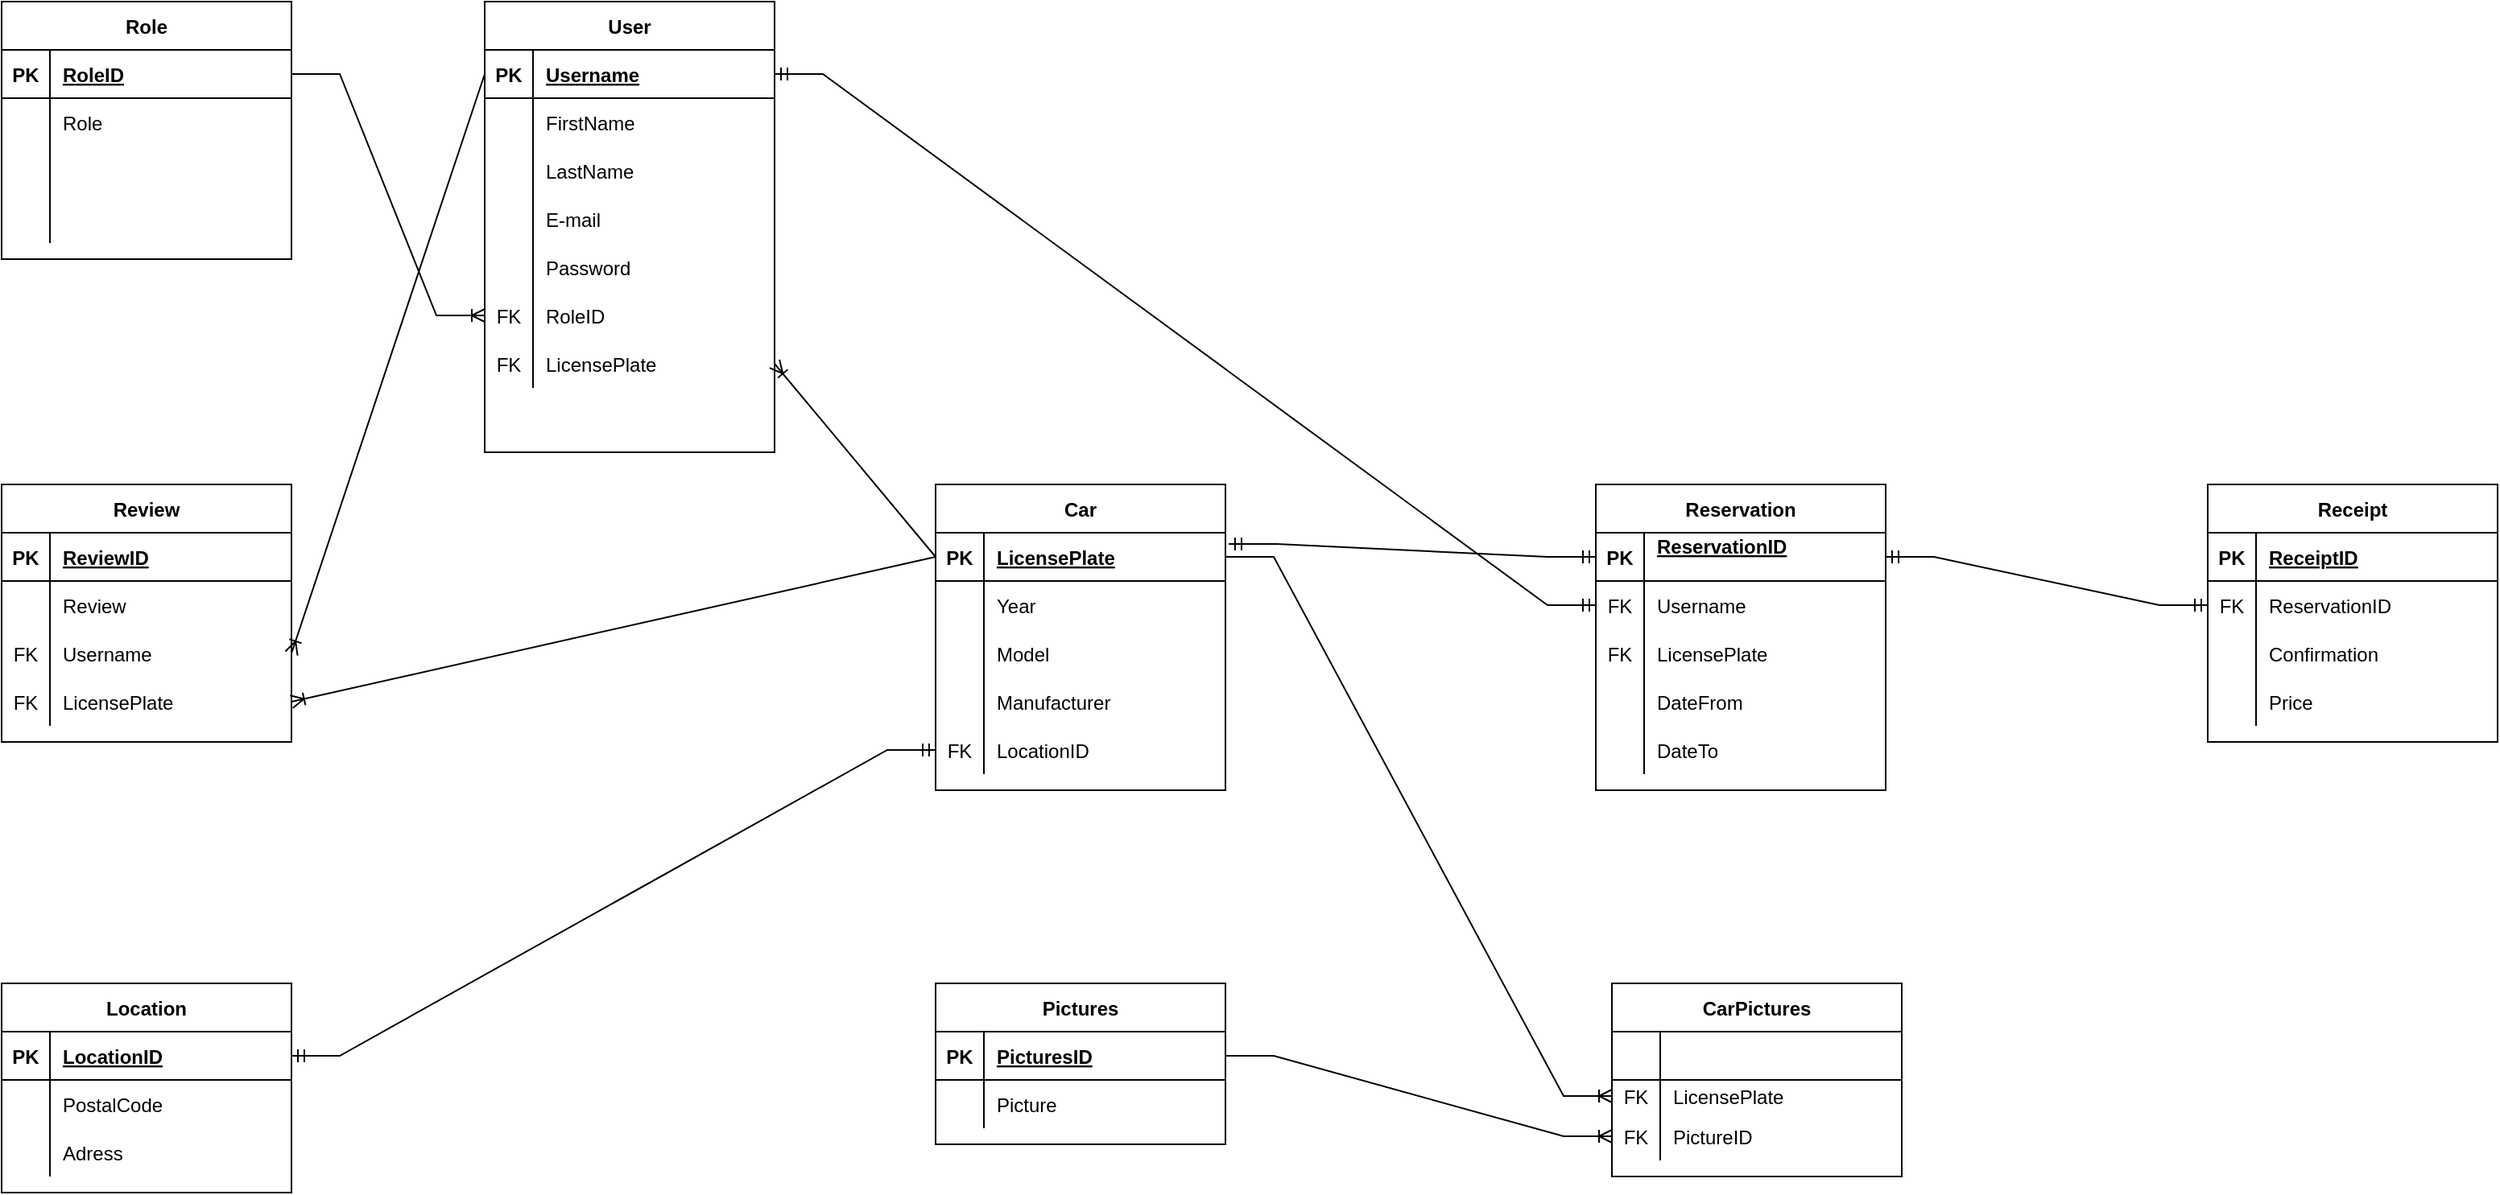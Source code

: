 <mxfile version="15.6.6" type="device"><diagram id="9cq5l_ZhkAPRO1D477NB" name="Page-1"><mxGraphModel dx="2031" dy="1103" grid="1" gridSize="10" guides="1" tooltips="1" connect="1" arrows="1" fold="1" page="1" pageScale="1" pageWidth="827" pageHeight="1169" math="0" shadow="0"><root><mxCell id="0"/><mxCell id="1" parent="0"/><mxCell id="p4bXRM5pCbCykekV3f7L-2" value="User" style="shape=table;startSize=30;container=1;collapsible=1;childLayout=tableLayout;fixedRows=1;rowLines=0;fontStyle=1;align=center;resizeLast=1;fontColor=default;strokeColor=default;fillColor=default;" vertex="1" parent="1"><mxGeometry x="340" y="30" width="180" height="280" as="geometry"><mxRectangle x="60" y="80" width="60" height="30" as="alternateBounds"/></mxGeometry></mxCell><mxCell id="p4bXRM5pCbCykekV3f7L-3" value="" style="shape=partialRectangle;collapsible=0;dropTarget=0;pointerEvents=0;fillColor=none;top=0;left=0;bottom=1;right=0;points=[[0,0.5],[1,0.5]];portConstraint=eastwest;fontColor=default;strokeColor=default;" vertex="1" parent="p4bXRM5pCbCykekV3f7L-2"><mxGeometry y="30" width="180" height="30" as="geometry"/></mxCell><mxCell id="p4bXRM5pCbCykekV3f7L-4" value="PK" style="shape=partialRectangle;connectable=0;fillColor=none;top=0;left=0;bottom=0;right=0;fontStyle=1;overflow=hidden;fontColor=default;strokeColor=default;" vertex="1" parent="p4bXRM5pCbCykekV3f7L-3"><mxGeometry width="30" height="30" as="geometry"><mxRectangle width="30" height="30" as="alternateBounds"/></mxGeometry></mxCell><mxCell id="p4bXRM5pCbCykekV3f7L-5" value="Username" style="shape=partialRectangle;connectable=0;fillColor=none;top=0;left=0;bottom=0;right=0;align=left;spacingLeft=6;fontStyle=5;overflow=hidden;fontColor=default;strokeColor=default;" vertex="1" parent="p4bXRM5pCbCykekV3f7L-3"><mxGeometry x="30" width="150" height="30" as="geometry"><mxRectangle width="150" height="30" as="alternateBounds"/></mxGeometry></mxCell><mxCell id="p4bXRM5pCbCykekV3f7L-6" value="" style="shape=partialRectangle;collapsible=0;dropTarget=0;pointerEvents=0;fillColor=none;top=0;left=0;bottom=0;right=0;points=[[0,0.5],[1,0.5]];portConstraint=eastwest;fontColor=default;strokeColor=default;" vertex="1" parent="p4bXRM5pCbCykekV3f7L-2"><mxGeometry y="60" width="180" height="30" as="geometry"/></mxCell><mxCell id="p4bXRM5pCbCykekV3f7L-7" value="" style="shape=partialRectangle;connectable=0;fillColor=none;top=0;left=0;bottom=0;right=0;editable=1;overflow=hidden;fontColor=default;strokeColor=default;" vertex="1" parent="p4bXRM5pCbCykekV3f7L-6"><mxGeometry width="30" height="30" as="geometry"><mxRectangle width="30" height="30" as="alternateBounds"/></mxGeometry></mxCell><mxCell id="p4bXRM5pCbCykekV3f7L-8" value="FirstName" style="shape=partialRectangle;connectable=0;fillColor=none;top=0;left=0;bottom=0;right=0;align=left;spacingLeft=6;overflow=hidden;fontColor=default;strokeColor=default;" vertex="1" parent="p4bXRM5pCbCykekV3f7L-6"><mxGeometry x="30" width="150" height="30" as="geometry"><mxRectangle width="150" height="30" as="alternateBounds"/></mxGeometry></mxCell><mxCell id="p4bXRM5pCbCykekV3f7L-9" value="" style="shape=partialRectangle;collapsible=0;dropTarget=0;pointerEvents=0;fillColor=none;top=0;left=0;bottom=0;right=0;points=[[0,0.5],[1,0.5]];portConstraint=eastwest;fontColor=default;strokeColor=default;" vertex="1" parent="p4bXRM5pCbCykekV3f7L-2"><mxGeometry y="90" width="180" height="30" as="geometry"/></mxCell><mxCell id="p4bXRM5pCbCykekV3f7L-10" value="" style="shape=partialRectangle;connectable=0;fillColor=none;top=0;left=0;bottom=0;right=0;editable=1;overflow=hidden;fontColor=default;strokeColor=default;" vertex="1" parent="p4bXRM5pCbCykekV3f7L-9"><mxGeometry width="30" height="30" as="geometry"><mxRectangle width="30" height="30" as="alternateBounds"/></mxGeometry></mxCell><mxCell id="p4bXRM5pCbCykekV3f7L-11" value="LastName" style="shape=partialRectangle;connectable=0;fillColor=none;top=0;left=0;bottom=0;right=0;align=left;spacingLeft=6;overflow=hidden;fontColor=default;strokeColor=default;" vertex="1" parent="p4bXRM5pCbCykekV3f7L-9"><mxGeometry x="30" width="150" height="30" as="geometry"><mxRectangle width="150" height="30" as="alternateBounds"/></mxGeometry></mxCell><mxCell id="p4bXRM5pCbCykekV3f7L-12" value="" style="shape=partialRectangle;collapsible=0;dropTarget=0;pointerEvents=0;fillColor=none;top=0;left=0;bottom=0;right=0;points=[[0,0.5],[1,0.5]];portConstraint=eastwest;fontColor=default;strokeColor=default;" vertex="1" parent="p4bXRM5pCbCykekV3f7L-2"><mxGeometry y="120" width="180" height="30" as="geometry"/></mxCell><mxCell id="p4bXRM5pCbCykekV3f7L-13" value="" style="shape=partialRectangle;connectable=0;fillColor=none;top=0;left=0;bottom=0;right=0;editable=1;overflow=hidden;fontColor=default;strokeColor=default;" vertex="1" parent="p4bXRM5pCbCykekV3f7L-12"><mxGeometry width="30" height="30" as="geometry"><mxRectangle width="30" height="30" as="alternateBounds"/></mxGeometry></mxCell><mxCell id="p4bXRM5pCbCykekV3f7L-14" value="E-mail" style="shape=partialRectangle;connectable=0;fillColor=none;top=0;left=0;bottom=0;right=0;align=left;spacingLeft=6;overflow=hidden;fontColor=default;strokeColor=default;" vertex="1" parent="p4bXRM5pCbCykekV3f7L-12"><mxGeometry x="30" width="150" height="30" as="geometry"><mxRectangle width="150" height="30" as="alternateBounds"/></mxGeometry></mxCell><mxCell id="p4bXRM5pCbCykekV3f7L-91" value="" style="shape=partialRectangle;collapsible=0;dropTarget=0;pointerEvents=0;fillColor=none;top=0;left=0;bottom=0;right=0;points=[[0,0.5],[1,0.5]];portConstraint=eastwest;fontColor=default;strokeColor=default;" vertex="1" parent="p4bXRM5pCbCykekV3f7L-2"><mxGeometry y="150" width="180" height="30" as="geometry"/></mxCell><mxCell id="p4bXRM5pCbCykekV3f7L-92" value="" style="shape=partialRectangle;connectable=0;fillColor=none;top=0;left=0;bottom=0;right=0;editable=1;overflow=hidden;fontColor=default;strokeColor=default;" vertex="1" parent="p4bXRM5pCbCykekV3f7L-91"><mxGeometry width="30" height="30" as="geometry"><mxRectangle width="30" height="30" as="alternateBounds"/></mxGeometry></mxCell><mxCell id="p4bXRM5pCbCykekV3f7L-93" value="Password" style="shape=partialRectangle;connectable=0;fillColor=none;top=0;left=0;bottom=0;right=0;align=left;spacingLeft=6;overflow=hidden;fontColor=default;strokeColor=default;" vertex="1" parent="p4bXRM5pCbCykekV3f7L-91"><mxGeometry x="30" width="150" height="30" as="geometry"><mxRectangle width="150" height="30" as="alternateBounds"/></mxGeometry></mxCell><mxCell id="p4bXRM5pCbCykekV3f7L-94" value="" style="shape=partialRectangle;collapsible=0;dropTarget=0;pointerEvents=0;fillColor=none;top=0;left=0;bottom=0;right=0;points=[[0,0.5],[1,0.5]];portConstraint=eastwest;fontColor=default;strokeColor=default;" vertex="1" parent="p4bXRM5pCbCykekV3f7L-2"><mxGeometry y="180" width="180" height="30" as="geometry"/></mxCell><mxCell id="p4bXRM5pCbCykekV3f7L-95" value="FK" style="shape=partialRectangle;connectable=0;fillColor=none;top=0;left=0;bottom=0;right=0;fontStyle=0;overflow=hidden;fontColor=default;strokeColor=default;" vertex="1" parent="p4bXRM5pCbCykekV3f7L-94"><mxGeometry width="30" height="30" as="geometry"><mxRectangle width="30" height="30" as="alternateBounds"/></mxGeometry></mxCell><mxCell id="p4bXRM5pCbCykekV3f7L-96" value="RoleID" style="shape=partialRectangle;connectable=0;fillColor=none;top=0;left=0;bottom=0;right=0;align=left;spacingLeft=6;fontStyle=0;overflow=hidden;fontColor=default;strokeColor=default;" vertex="1" parent="p4bXRM5pCbCykekV3f7L-94"><mxGeometry x="30" width="150" height="30" as="geometry"><mxRectangle width="150" height="30" as="alternateBounds"/></mxGeometry></mxCell><mxCell id="p4bXRM5pCbCykekV3f7L-222" value="" style="shape=partialRectangle;collapsible=0;dropTarget=0;pointerEvents=0;fillColor=none;top=0;left=0;bottom=0;right=0;points=[[0,0.5],[1,0.5]];portConstraint=eastwest;fontColor=default;strokeColor=default;" vertex="1" parent="p4bXRM5pCbCykekV3f7L-2"><mxGeometry y="210" width="180" height="30" as="geometry"/></mxCell><mxCell id="p4bXRM5pCbCykekV3f7L-223" value="FK" style="shape=partialRectangle;connectable=0;fillColor=none;top=0;left=0;bottom=0;right=0;fontStyle=0;overflow=hidden;fontColor=default;strokeColor=default;" vertex="1" parent="p4bXRM5pCbCykekV3f7L-222"><mxGeometry width="30" height="30" as="geometry"><mxRectangle width="30" height="30" as="alternateBounds"/></mxGeometry></mxCell><mxCell id="p4bXRM5pCbCykekV3f7L-224" value="LicensePlate" style="shape=partialRectangle;connectable=0;fillColor=none;top=0;left=0;bottom=0;right=0;align=left;spacingLeft=6;fontStyle=0;overflow=hidden;fontColor=default;strokeColor=default;" vertex="1" parent="p4bXRM5pCbCykekV3f7L-222"><mxGeometry x="30" width="150" height="30" as="geometry"><mxRectangle width="150" height="30" as="alternateBounds"/></mxGeometry></mxCell><mxCell id="p4bXRM5pCbCykekV3f7L-15" value="Role" style="shape=table;startSize=30;container=1;collapsible=1;childLayout=tableLayout;fixedRows=1;rowLines=0;fontStyle=1;align=center;resizeLast=1;fontColor=default;strokeColor=default;fillColor=default;" vertex="1" parent="1"><mxGeometry x="40" y="30" width="180" height="160" as="geometry"/></mxCell><mxCell id="p4bXRM5pCbCykekV3f7L-16" value="" style="shape=partialRectangle;collapsible=0;dropTarget=0;pointerEvents=0;fillColor=none;top=0;left=0;bottom=1;right=0;points=[[0,0.5],[1,0.5]];portConstraint=eastwest;fontColor=default;strokeColor=default;" vertex="1" parent="p4bXRM5pCbCykekV3f7L-15"><mxGeometry y="30" width="180" height="30" as="geometry"/></mxCell><mxCell id="p4bXRM5pCbCykekV3f7L-17" value="PK" style="shape=partialRectangle;connectable=0;fillColor=none;top=0;left=0;bottom=0;right=0;fontStyle=1;overflow=hidden;fontColor=default;strokeColor=default;" vertex="1" parent="p4bXRM5pCbCykekV3f7L-16"><mxGeometry width="30" height="30" as="geometry"><mxRectangle width="30" height="30" as="alternateBounds"/></mxGeometry></mxCell><mxCell id="p4bXRM5pCbCykekV3f7L-18" value="RoleID" style="shape=partialRectangle;connectable=0;fillColor=none;top=0;left=0;bottom=0;right=0;align=left;spacingLeft=6;fontStyle=5;overflow=hidden;fontColor=default;strokeColor=default;" vertex="1" parent="p4bXRM5pCbCykekV3f7L-16"><mxGeometry x="30" width="150" height="30" as="geometry"><mxRectangle width="150" height="30" as="alternateBounds"/></mxGeometry></mxCell><mxCell id="p4bXRM5pCbCykekV3f7L-19" value="" style="shape=partialRectangle;collapsible=0;dropTarget=0;pointerEvents=0;fillColor=none;top=0;left=0;bottom=0;right=0;points=[[0,0.5],[1,0.5]];portConstraint=eastwest;fontColor=default;strokeColor=default;" vertex="1" parent="p4bXRM5pCbCykekV3f7L-15"><mxGeometry y="60" width="180" height="30" as="geometry"/></mxCell><mxCell id="p4bXRM5pCbCykekV3f7L-20" value="" style="shape=partialRectangle;connectable=0;fillColor=none;top=0;left=0;bottom=0;right=0;editable=1;overflow=hidden;fontColor=default;strokeColor=default;" vertex="1" parent="p4bXRM5pCbCykekV3f7L-19"><mxGeometry width="30" height="30" as="geometry"><mxRectangle width="30" height="30" as="alternateBounds"/></mxGeometry></mxCell><mxCell id="p4bXRM5pCbCykekV3f7L-21" value="Role" style="shape=partialRectangle;connectable=0;fillColor=none;top=0;left=0;bottom=0;right=0;align=left;spacingLeft=6;overflow=hidden;fontColor=default;strokeColor=default;" vertex="1" parent="p4bXRM5pCbCykekV3f7L-19"><mxGeometry x="30" width="150" height="30" as="geometry"><mxRectangle width="150" height="30" as="alternateBounds"/></mxGeometry></mxCell><mxCell id="p4bXRM5pCbCykekV3f7L-22" value="" style="shape=partialRectangle;collapsible=0;dropTarget=0;pointerEvents=0;fillColor=none;top=0;left=0;bottom=0;right=0;points=[[0,0.5],[1,0.5]];portConstraint=eastwest;fontColor=default;strokeColor=default;" vertex="1" parent="p4bXRM5pCbCykekV3f7L-15"><mxGeometry y="90" width="180" height="30" as="geometry"/></mxCell><mxCell id="p4bXRM5pCbCykekV3f7L-23" value="" style="shape=partialRectangle;connectable=0;fillColor=none;top=0;left=0;bottom=0;right=0;editable=1;overflow=hidden;fontColor=default;strokeColor=default;" vertex="1" parent="p4bXRM5pCbCykekV3f7L-22"><mxGeometry width="30" height="30" as="geometry"><mxRectangle width="30" height="30" as="alternateBounds"/></mxGeometry></mxCell><mxCell id="p4bXRM5pCbCykekV3f7L-24" value="" style="shape=partialRectangle;connectable=0;fillColor=none;top=0;left=0;bottom=0;right=0;align=left;spacingLeft=6;overflow=hidden;fontColor=default;strokeColor=default;" vertex="1" parent="p4bXRM5pCbCykekV3f7L-22"><mxGeometry x="30" width="150" height="30" as="geometry"><mxRectangle width="150" height="30" as="alternateBounds"/></mxGeometry></mxCell><mxCell id="p4bXRM5pCbCykekV3f7L-25" value="" style="shape=partialRectangle;collapsible=0;dropTarget=0;pointerEvents=0;fillColor=none;top=0;left=0;bottom=0;right=0;points=[[0,0.5],[1,0.5]];portConstraint=eastwest;fontColor=default;strokeColor=default;" vertex="1" parent="p4bXRM5pCbCykekV3f7L-15"><mxGeometry y="120" width="180" height="30" as="geometry"/></mxCell><mxCell id="p4bXRM5pCbCykekV3f7L-26" value="" style="shape=partialRectangle;connectable=0;fillColor=none;top=0;left=0;bottom=0;right=0;editable=1;overflow=hidden;fontColor=default;strokeColor=default;" vertex="1" parent="p4bXRM5pCbCykekV3f7L-25"><mxGeometry width="30" height="30" as="geometry"><mxRectangle width="30" height="30" as="alternateBounds"/></mxGeometry></mxCell><mxCell id="p4bXRM5pCbCykekV3f7L-27" value="" style="shape=partialRectangle;connectable=0;fillColor=none;top=0;left=0;bottom=0;right=0;align=left;spacingLeft=6;overflow=hidden;fontColor=default;strokeColor=default;" vertex="1" parent="p4bXRM5pCbCykekV3f7L-25"><mxGeometry x="30" width="150" height="30" as="geometry"><mxRectangle width="150" height="30" as="alternateBounds"/></mxGeometry></mxCell><mxCell id="p4bXRM5pCbCykekV3f7L-28" value="Car" style="shape=table;startSize=30;container=1;collapsible=1;childLayout=tableLayout;fixedRows=1;rowLines=0;fontStyle=1;align=center;resizeLast=1;fontColor=default;strokeColor=default;fillColor=default;" vertex="1" parent="1"><mxGeometry x="620" y="330" width="180" height="190" as="geometry"/></mxCell><mxCell id="p4bXRM5pCbCykekV3f7L-29" value="" style="shape=partialRectangle;collapsible=0;dropTarget=0;pointerEvents=0;fillColor=none;top=0;left=0;bottom=1;right=0;points=[[0,0.5],[1,0.5]];portConstraint=eastwest;fontColor=default;strokeColor=default;" vertex="1" parent="p4bXRM5pCbCykekV3f7L-28"><mxGeometry y="30" width="180" height="30" as="geometry"/></mxCell><mxCell id="p4bXRM5pCbCykekV3f7L-30" value="PK" style="shape=partialRectangle;connectable=0;fillColor=none;top=0;left=0;bottom=0;right=0;fontStyle=1;overflow=hidden;fontColor=default;strokeColor=default;" vertex="1" parent="p4bXRM5pCbCykekV3f7L-29"><mxGeometry width="30" height="30" as="geometry"><mxRectangle width="30" height="30" as="alternateBounds"/></mxGeometry></mxCell><mxCell id="p4bXRM5pCbCykekV3f7L-31" value="LicensePlate" style="shape=partialRectangle;connectable=0;fillColor=none;top=0;left=0;bottom=0;right=0;align=left;spacingLeft=6;fontStyle=5;overflow=hidden;fontColor=default;strokeColor=default;" vertex="1" parent="p4bXRM5pCbCykekV3f7L-29"><mxGeometry x="30" width="150" height="30" as="geometry"><mxRectangle width="150" height="30" as="alternateBounds"/></mxGeometry></mxCell><mxCell id="p4bXRM5pCbCykekV3f7L-110" value="" style="shape=partialRectangle;collapsible=0;dropTarget=0;pointerEvents=0;fillColor=none;top=0;left=0;bottom=0;right=0;points=[[0,0.5],[1,0.5]];portConstraint=eastwest;fontColor=default;strokeColor=default;" vertex="1" parent="p4bXRM5pCbCykekV3f7L-28"><mxGeometry y="60" width="180" height="30" as="geometry"/></mxCell><mxCell id="p4bXRM5pCbCykekV3f7L-111" value="" style="shape=partialRectangle;connectable=0;fillColor=none;top=0;left=0;bottom=0;right=0;editable=1;overflow=hidden;fontColor=default;strokeColor=default;" vertex="1" parent="p4bXRM5pCbCykekV3f7L-110"><mxGeometry width="30" height="30" as="geometry"><mxRectangle width="30" height="30" as="alternateBounds"/></mxGeometry></mxCell><mxCell id="p4bXRM5pCbCykekV3f7L-112" value="Year" style="shape=partialRectangle;connectable=0;fillColor=none;top=0;left=0;bottom=0;right=0;align=left;spacingLeft=6;overflow=hidden;fontColor=default;strokeColor=default;" vertex="1" parent="p4bXRM5pCbCykekV3f7L-110"><mxGeometry x="30" width="150" height="30" as="geometry"><mxRectangle width="150" height="30" as="alternateBounds"/></mxGeometry></mxCell><mxCell id="p4bXRM5pCbCykekV3f7L-107" value="" style="shape=partialRectangle;collapsible=0;dropTarget=0;pointerEvents=0;fillColor=none;top=0;left=0;bottom=0;right=0;points=[[0,0.5],[1,0.5]];portConstraint=eastwest;fontColor=default;strokeColor=default;" vertex="1" parent="p4bXRM5pCbCykekV3f7L-28"><mxGeometry y="90" width="180" height="30" as="geometry"/></mxCell><mxCell id="p4bXRM5pCbCykekV3f7L-108" value="" style="shape=partialRectangle;connectable=0;fillColor=none;top=0;left=0;bottom=0;right=0;editable=1;overflow=hidden;fontColor=default;strokeColor=default;" vertex="1" parent="p4bXRM5pCbCykekV3f7L-107"><mxGeometry width="30" height="30" as="geometry"><mxRectangle width="30" height="30" as="alternateBounds"/></mxGeometry></mxCell><mxCell id="p4bXRM5pCbCykekV3f7L-109" value="Model" style="shape=partialRectangle;connectable=0;fillColor=none;top=0;left=0;bottom=0;right=0;align=left;spacingLeft=6;overflow=hidden;fontColor=default;strokeColor=default;" vertex="1" parent="p4bXRM5pCbCykekV3f7L-107"><mxGeometry x="30" width="150" height="30" as="geometry"><mxRectangle width="150" height="30" as="alternateBounds"/></mxGeometry></mxCell><mxCell id="p4bXRM5pCbCykekV3f7L-104" value="" style="shape=partialRectangle;collapsible=0;dropTarget=0;pointerEvents=0;fillColor=none;top=0;left=0;bottom=0;right=0;points=[[0,0.5],[1,0.5]];portConstraint=eastwest;fontColor=default;strokeColor=default;" vertex="1" parent="p4bXRM5pCbCykekV3f7L-28"><mxGeometry y="120" width="180" height="30" as="geometry"/></mxCell><mxCell id="p4bXRM5pCbCykekV3f7L-105" value="" style="shape=partialRectangle;connectable=0;fillColor=none;top=0;left=0;bottom=0;right=0;editable=1;overflow=hidden;fontColor=default;strokeColor=default;" vertex="1" parent="p4bXRM5pCbCykekV3f7L-104"><mxGeometry width="30" height="30" as="geometry"><mxRectangle width="30" height="30" as="alternateBounds"/></mxGeometry></mxCell><mxCell id="p4bXRM5pCbCykekV3f7L-106" value="Manufacturer" style="shape=partialRectangle;connectable=0;fillColor=none;top=0;left=0;bottom=0;right=0;align=left;spacingLeft=6;overflow=hidden;fontColor=default;strokeColor=default;" vertex="1" parent="p4bXRM5pCbCykekV3f7L-104"><mxGeometry x="30" width="150" height="30" as="geometry"><mxRectangle width="150" height="30" as="alternateBounds"/></mxGeometry></mxCell><mxCell id="p4bXRM5pCbCykekV3f7L-116" value="" style="shape=partialRectangle;collapsible=0;dropTarget=0;pointerEvents=0;fillColor=none;top=0;left=0;bottom=0;right=0;points=[[0,0.5],[1,0.5]];portConstraint=eastwest;fontColor=default;strokeColor=default;" vertex="1" parent="p4bXRM5pCbCykekV3f7L-28"><mxGeometry y="150" width="180" height="30" as="geometry"/></mxCell><mxCell id="p4bXRM5pCbCykekV3f7L-117" value="FK" style="shape=partialRectangle;connectable=0;fillColor=none;top=0;left=0;bottom=0;right=0;fontStyle=0;overflow=hidden;fontColor=default;strokeColor=default;" vertex="1" parent="p4bXRM5pCbCykekV3f7L-116"><mxGeometry width="30" height="30" as="geometry"><mxRectangle width="30" height="30" as="alternateBounds"/></mxGeometry></mxCell><mxCell id="p4bXRM5pCbCykekV3f7L-118" value="LocationID" style="shape=partialRectangle;connectable=0;fillColor=none;top=0;left=0;bottom=0;right=0;align=left;spacingLeft=6;fontStyle=0;overflow=hidden;fontColor=default;strokeColor=default;" vertex="1" parent="p4bXRM5pCbCykekV3f7L-116"><mxGeometry x="30" width="150" height="30" as="geometry"><mxRectangle width="150" height="30" as="alternateBounds"/></mxGeometry></mxCell><mxCell id="p4bXRM5pCbCykekV3f7L-41" value="Reservation" style="shape=table;startSize=30;container=1;collapsible=1;childLayout=tableLayout;fixedRows=1;rowLines=0;fontStyle=1;align=center;resizeLast=1;fontColor=default;strokeColor=default;fillColor=default;" vertex="1" parent="1"><mxGeometry x="1030" y="330" width="180" height="190" as="geometry"/></mxCell><mxCell id="p4bXRM5pCbCykekV3f7L-42" value="" style="shape=partialRectangle;collapsible=0;dropTarget=0;pointerEvents=0;fillColor=none;top=0;left=0;bottom=1;right=0;points=[[0,0.5],[1,0.5]];portConstraint=eastwest;fontColor=default;strokeColor=default;" vertex="1" parent="p4bXRM5pCbCykekV3f7L-41"><mxGeometry y="30" width="180" height="30" as="geometry"/></mxCell><mxCell id="p4bXRM5pCbCykekV3f7L-43" value="PK" style="shape=partialRectangle;connectable=0;fillColor=none;top=0;left=0;bottom=0;right=0;fontStyle=1;overflow=hidden;fontColor=default;strokeColor=default;" vertex="1" parent="p4bXRM5pCbCykekV3f7L-42"><mxGeometry width="30" height="30" as="geometry"><mxRectangle width="30" height="30" as="alternateBounds"/></mxGeometry></mxCell><mxCell id="p4bXRM5pCbCykekV3f7L-44" value="ReservationID&#xA;" style="shape=partialRectangle;connectable=0;fillColor=none;top=0;left=0;bottom=0;right=0;align=left;spacingLeft=6;fontStyle=5;overflow=hidden;fontColor=default;strokeColor=default;" vertex="1" parent="p4bXRM5pCbCykekV3f7L-42"><mxGeometry x="30" width="150" height="30" as="geometry"><mxRectangle width="150" height="30" as="alternateBounds"/></mxGeometry></mxCell><mxCell id="p4bXRM5pCbCykekV3f7L-145" value="" style="shape=partialRectangle;collapsible=0;dropTarget=0;pointerEvents=0;fillColor=none;top=0;left=0;bottom=0;right=0;points=[[0,0.5],[1,0.5]];portConstraint=eastwest;fontColor=default;strokeColor=default;" vertex="1" parent="p4bXRM5pCbCykekV3f7L-41"><mxGeometry y="60" width="180" height="30" as="geometry"/></mxCell><mxCell id="p4bXRM5pCbCykekV3f7L-146" value="FK" style="shape=partialRectangle;connectable=0;fillColor=none;top=0;left=0;bottom=0;right=0;fontStyle=0;overflow=hidden;fontColor=default;strokeColor=default;" vertex="1" parent="p4bXRM5pCbCykekV3f7L-145"><mxGeometry width="30" height="30" as="geometry"><mxRectangle width="30" height="30" as="alternateBounds"/></mxGeometry></mxCell><mxCell id="p4bXRM5pCbCykekV3f7L-147" value="Username" style="shape=partialRectangle;connectable=0;fillColor=none;top=0;left=0;bottom=0;right=0;align=left;spacingLeft=6;fontStyle=0;overflow=hidden;fontColor=default;strokeColor=default;" vertex="1" parent="p4bXRM5pCbCykekV3f7L-145"><mxGeometry x="30" width="150" height="30" as="geometry"><mxRectangle width="150" height="30" as="alternateBounds"/></mxGeometry></mxCell><mxCell id="p4bXRM5pCbCykekV3f7L-148" value="" style="shape=partialRectangle;collapsible=0;dropTarget=0;pointerEvents=0;fillColor=none;top=0;left=0;bottom=0;right=0;points=[[0,0.5],[1,0.5]];portConstraint=eastwest;fontColor=default;strokeColor=default;" vertex="1" parent="p4bXRM5pCbCykekV3f7L-41"><mxGeometry y="90" width="180" height="30" as="geometry"/></mxCell><mxCell id="p4bXRM5pCbCykekV3f7L-149" value="FK" style="shape=partialRectangle;connectable=0;fillColor=none;top=0;left=0;bottom=0;right=0;fontStyle=0;overflow=hidden;fontColor=default;strokeColor=default;" vertex="1" parent="p4bXRM5pCbCykekV3f7L-148"><mxGeometry width="30" height="30" as="geometry"><mxRectangle width="30" height="30" as="alternateBounds"/></mxGeometry></mxCell><mxCell id="p4bXRM5pCbCykekV3f7L-150" value="LicensePlate" style="shape=partialRectangle;connectable=0;fillColor=none;top=0;left=0;bottom=0;right=0;align=left;spacingLeft=6;fontStyle=0;overflow=hidden;fontColor=default;strokeColor=default;" vertex="1" parent="p4bXRM5pCbCykekV3f7L-148"><mxGeometry x="30" width="150" height="30" as="geometry"><mxRectangle width="150" height="30" as="alternateBounds"/></mxGeometry></mxCell><mxCell id="p4bXRM5pCbCykekV3f7L-151" value="" style="shape=partialRectangle;collapsible=0;dropTarget=0;pointerEvents=0;fillColor=none;top=0;left=0;bottom=0;right=0;points=[[0,0.5],[1,0.5]];portConstraint=eastwest;fontColor=default;strokeColor=default;" vertex="1" parent="p4bXRM5pCbCykekV3f7L-41"><mxGeometry y="120" width="180" height="30" as="geometry"/></mxCell><mxCell id="p4bXRM5pCbCykekV3f7L-152" value="" style="shape=partialRectangle;connectable=0;fillColor=none;top=0;left=0;bottom=0;right=0;editable=1;overflow=hidden;fontColor=default;strokeColor=default;" vertex="1" parent="p4bXRM5pCbCykekV3f7L-151"><mxGeometry width="30" height="30" as="geometry"><mxRectangle width="30" height="30" as="alternateBounds"/></mxGeometry></mxCell><mxCell id="p4bXRM5pCbCykekV3f7L-153" value="DateFrom" style="shape=partialRectangle;connectable=0;fillColor=none;top=0;left=0;bottom=0;right=0;align=left;spacingLeft=6;overflow=hidden;fontColor=default;strokeColor=default;" vertex="1" parent="p4bXRM5pCbCykekV3f7L-151"><mxGeometry x="30" width="150" height="30" as="geometry"><mxRectangle width="150" height="30" as="alternateBounds"/></mxGeometry></mxCell><mxCell id="p4bXRM5pCbCykekV3f7L-154" value="" style="shape=partialRectangle;collapsible=0;dropTarget=0;pointerEvents=0;fillColor=none;top=0;left=0;bottom=0;right=0;points=[[0,0.5],[1,0.5]];portConstraint=eastwest;fontColor=default;strokeColor=default;" vertex="1" parent="p4bXRM5pCbCykekV3f7L-41"><mxGeometry y="150" width="180" height="30" as="geometry"/></mxCell><mxCell id="p4bXRM5pCbCykekV3f7L-155" value="" style="shape=partialRectangle;connectable=0;fillColor=none;top=0;left=0;bottom=0;right=0;editable=1;overflow=hidden;fontColor=default;strokeColor=default;" vertex="1" parent="p4bXRM5pCbCykekV3f7L-154"><mxGeometry width="30" height="30" as="geometry"><mxRectangle width="30" height="30" as="alternateBounds"/></mxGeometry></mxCell><mxCell id="p4bXRM5pCbCykekV3f7L-156" value="DateTo" style="shape=partialRectangle;connectable=0;fillColor=none;top=0;left=0;bottom=0;right=0;align=left;spacingLeft=6;overflow=hidden;fontColor=default;strokeColor=default;" vertex="1" parent="p4bXRM5pCbCykekV3f7L-154"><mxGeometry x="30" width="150" height="30" as="geometry"><mxRectangle width="150" height="30" as="alternateBounds"/></mxGeometry></mxCell><mxCell id="p4bXRM5pCbCykekV3f7L-54" value="Receipt" style="shape=table;startSize=30;container=1;collapsible=1;childLayout=tableLayout;fixedRows=1;rowLines=0;fontStyle=1;align=center;resizeLast=1;fontColor=default;strokeColor=default;fillColor=default;" vertex="1" parent="1"><mxGeometry x="1410" y="330" width="180" height="160" as="geometry"/></mxCell><mxCell id="p4bXRM5pCbCykekV3f7L-55" value="" style="shape=partialRectangle;collapsible=0;dropTarget=0;pointerEvents=0;fillColor=none;top=0;left=0;bottom=1;right=0;points=[[0,0.5],[1,0.5]];portConstraint=eastwest;fontColor=default;strokeColor=default;" vertex="1" parent="p4bXRM5pCbCykekV3f7L-54"><mxGeometry y="30" width="180" height="30" as="geometry"/></mxCell><mxCell id="p4bXRM5pCbCykekV3f7L-56" value="PK" style="shape=partialRectangle;connectable=0;fillColor=none;top=0;left=0;bottom=0;right=0;fontStyle=1;overflow=hidden;fontColor=default;strokeColor=default;" vertex="1" parent="p4bXRM5pCbCykekV3f7L-55"><mxGeometry width="30" height="30" as="geometry"><mxRectangle width="30" height="30" as="alternateBounds"/></mxGeometry></mxCell><mxCell id="p4bXRM5pCbCykekV3f7L-57" value="ReceiptID" style="shape=partialRectangle;connectable=0;fillColor=none;top=0;left=0;bottom=0;right=0;align=left;spacingLeft=6;fontStyle=5;overflow=hidden;fontColor=default;strokeColor=default;" vertex="1" parent="p4bXRM5pCbCykekV3f7L-55"><mxGeometry x="30" width="150" height="30" as="geometry"><mxRectangle width="150" height="30" as="alternateBounds"/></mxGeometry></mxCell><mxCell id="p4bXRM5pCbCykekV3f7L-157" value="" style="shape=partialRectangle;collapsible=0;dropTarget=0;pointerEvents=0;fillColor=none;top=0;left=0;bottom=0;right=0;points=[[0,0.5],[1,0.5]];portConstraint=eastwest;fontColor=default;strokeColor=default;" vertex="1" parent="p4bXRM5pCbCykekV3f7L-54"><mxGeometry y="60" width="180" height="30" as="geometry"/></mxCell><mxCell id="p4bXRM5pCbCykekV3f7L-158" value="FK" style="shape=partialRectangle;connectable=0;fillColor=none;top=0;left=0;bottom=0;right=0;fontStyle=0;overflow=hidden;fontColor=default;strokeColor=default;" vertex="1" parent="p4bXRM5pCbCykekV3f7L-157"><mxGeometry width="30" height="30" as="geometry"><mxRectangle width="30" height="30" as="alternateBounds"/></mxGeometry></mxCell><mxCell id="p4bXRM5pCbCykekV3f7L-159" value="ReservationID" style="shape=partialRectangle;connectable=0;fillColor=none;top=0;left=0;bottom=0;right=0;align=left;spacingLeft=6;fontStyle=0;overflow=hidden;fontColor=default;strokeColor=default;" vertex="1" parent="p4bXRM5pCbCykekV3f7L-157"><mxGeometry x="30" width="150" height="30" as="geometry"><mxRectangle width="150" height="30" as="alternateBounds"/></mxGeometry></mxCell><mxCell id="p4bXRM5pCbCykekV3f7L-160" value="" style="shape=partialRectangle;collapsible=0;dropTarget=0;pointerEvents=0;fillColor=none;top=0;left=0;bottom=0;right=0;points=[[0,0.5],[1,0.5]];portConstraint=eastwest;fontColor=default;strokeColor=default;" vertex="1" parent="p4bXRM5pCbCykekV3f7L-54"><mxGeometry y="90" width="180" height="30" as="geometry"/></mxCell><mxCell id="p4bXRM5pCbCykekV3f7L-161" value="" style="shape=partialRectangle;connectable=0;fillColor=none;top=0;left=0;bottom=0;right=0;editable=1;overflow=hidden;fontColor=default;strokeColor=default;" vertex="1" parent="p4bXRM5pCbCykekV3f7L-160"><mxGeometry width="30" height="30" as="geometry"><mxRectangle width="30" height="30" as="alternateBounds"/></mxGeometry></mxCell><mxCell id="p4bXRM5pCbCykekV3f7L-162" value="Confirmation" style="shape=partialRectangle;connectable=0;fillColor=none;top=0;left=0;bottom=0;right=0;align=left;spacingLeft=6;overflow=hidden;fontColor=default;strokeColor=default;" vertex="1" parent="p4bXRM5pCbCykekV3f7L-160"><mxGeometry x="30" width="150" height="30" as="geometry"><mxRectangle width="150" height="30" as="alternateBounds"/></mxGeometry></mxCell><mxCell id="p4bXRM5pCbCykekV3f7L-163" value="" style="shape=partialRectangle;collapsible=0;dropTarget=0;pointerEvents=0;fillColor=none;top=0;left=0;bottom=0;right=0;points=[[0,0.5],[1,0.5]];portConstraint=eastwest;fontColor=default;strokeColor=default;" vertex="1" parent="p4bXRM5pCbCykekV3f7L-54"><mxGeometry y="120" width="180" height="30" as="geometry"/></mxCell><mxCell id="p4bXRM5pCbCykekV3f7L-164" value="" style="shape=partialRectangle;connectable=0;fillColor=none;top=0;left=0;bottom=0;right=0;editable=1;overflow=hidden;fontColor=default;strokeColor=default;" vertex="1" parent="p4bXRM5pCbCykekV3f7L-163"><mxGeometry width="30" height="30" as="geometry"><mxRectangle width="30" height="30" as="alternateBounds"/></mxGeometry></mxCell><mxCell id="p4bXRM5pCbCykekV3f7L-165" value="Price" style="shape=partialRectangle;connectable=0;fillColor=none;top=0;left=0;bottom=0;right=0;align=left;spacingLeft=6;overflow=hidden;fontColor=default;strokeColor=default;" vertex="1" parent="p4bXRM5pCbCykekV3f7L-163"><mxGeometry x="30" width="150" height="30" as="geometry"><mxRectangle width="150" height="30" as="alternateBounds"/></mxGeometry></mxCell><mxCell id="p4bXRM5pCbCykekV3f7L-67" value="Review" style="shape=table;startSize=30;container=1;collapsible=1;childLayout=tableLayout;fixedRows=1;rowLines=0;fontStyle=1;align=center;resizeLast=1;fontColor=default;strokeColor=default;fillColor=default;" vertex="1" parent="1"><mxGeometry x="40" y="330" width="180" height="160" as="geometry"/></mxCell><mxCell id="p4bXRM5pCbCykekV3f7L-68" value="" style="shape=partialRectangle;collapsible=0;dropTarget=0;pointerEvents=0;fillColor=none;top=0;left=0;bottom=1;right=0;points=[[0,0.5],[1,0.5]];portConstraint=eastwest;fontColor=default;strokeColor=default;" vertex="1" parent="p4bXRM5pCbCykekV3f7L-67"><mxGeometry y="30" width="180" height="30" as="geometry"/></mxCell><mxCell id="p4bXRM5pCbCykekV3f7L-69" value="PK" style="shape=partialRectangle;connectable=0;fillColor=none;top=0;left=0;bottom=0;right=0;fontStyle=1;overflow=hidden;fontColor=default;strokeColor=default;" vertex="1" parent="p4bXRM5pCbCykekV3f7L-68"><mxGeometry width="30" height="30" as="geometry"><mxRectangle width="30" height="30" as="alternateBounds"/></mxGeometry></mxCell><mxCell id="p4bXRM5pCbCykekV3f7L-70" value="ReviewID" style="shape=partialRectangle;connectable=0;fillColor=none;top=0;left=0;bottom=0;right=0;align=left;spacingLeft=6;fontStyle=5;overflow=hidden;fontColor=default;strokeColor=default;" vertex="1" parent="p4bXRM5pCbCykekV3f7L-68"><mxGeometry x="30" width="150" height="30" as="geometry"><mxRectangle width="150" height="30" as="alternateBounds"/></mxGeometry></mxCell><mxCell id="p4bXRM5pCbCykekV3f7L-175" value="" style="shape=partialRectangle;collapsible=0;dropTarget=0;pointerEvents=0;fillColor=none;top=0;left=0;bottom=0;right=0;points=[[0,0.5],[1,0.5]];portConstraint=eastwest;fontColor=default;strokeColor=default;" vertex="1" parent="p4bXRM5pCbCykekV3f7L-67"><mxGeometry y="60" width="180" height="30" as="geometry"/></mxCell><mxCell id="p4bXRM5pCbCykekV3f7L-176" value="" style="shape=partialRectangle;connectable=0;fillColor=none;top=0;left=0;bottom=0;right=0;editable=1;overflow=hidden;fontColor=default;strokeColor=default;" vertex="1" parent="p4bXRM5pCbCykekV3f7L-175"><mxGeometry width="30" height="30" as="geometry"><mxRectangle width="30" height="30" as="alternateBounds"/></mxGeometry></mxCell><mxCell id="p4bXRM5pCbCykekV3f7L-177" value="Review" style="shape=partialRectangle;connectable=0;fillColor=none;top=0;left=0;bottom=0;right=0;align=left;spacingLeft=6;overflow=hidden;fontColor=default;strokeColor=default;" vertex="1" parent="p4bXRM5pCbCykekV3f7L-175"><mxGeometry x="30" width="150" height="30" as="geometry"><mxRectangle width="150" height="30" as="alternateBounds"/></mxGeometry></mxCell><mxCell id="p4bXRM5pCbCykekV3f7L-169" value="" style="shape=partialRectangle;collapsible=0;dropTarget=0;pointerEvents=0;fillColor=none;top=0;left=0;bottom=0;right=0;points=[[0,0.5],[1,0.5]];portConstraint=eastwest;fontColor=default;strokeColor=default;" vertex="1" parent="p4bXRM5pCbCykekV3f7L-67"><mxGeometry y="90" width="180" height="30" as="geometry"/></mxCell><mxCell id="p4bXRM5pCbCykekV3f7L-170" value="FK" style="shape=partialRectangle;connectable=0;fillColor=none;top=0;left=0;bottom=0;right=0;fontStyle=0;overflow=hidden;fontColor=default;strokeColor=default;" vertex="1" parent="p4bXRM5pCbCykekV3f7L-169"><mxGeometry width="30" height="30" as="geometry"><mxRectangle width="30" height="30" as="alternateBounds"/></mxGeometry></mxCell><mxCell id="p4bXRM5pCbCykekV3f7L-171" value="Username" style="shape=partialRectangle;connectable=0;fillColor=none;top=0;left=0;bottom=0;right=0;align=left;spacingLeft=6;fontStyle=0;overflow=hidden;fontColor=default;strokeColor=default;" vertex="1" parent="p4bXRM5pCbCykekV3f7L-169"><mxGeometry x="30" width="150" height="30" as="geometry"><mxRectangle width="150" height="30" as="alternateBounds"/></mxGeometry></mxCell><mxCell id="p4bXRM5pCbCykekV3f7L-218" value="" style="shape=partialRectangle;collapsible=0;dropTarget=0;pointerEvents=0;fillColor=none;top=0;left=0;bottom=0;right=0;points=[[0,0.5],[1,0.5]];portConstraint=eastwest;fontColor=default;strokeColor=default;" vertex="1" parent="p4bXRM5pCbCykekV3f7L-67"><mxGeometry y="120" width="180" height="30" as="geometry"/></mxCell><mxCell id="p4bXRM5pCbCykekV3f7L-219" value="FK" style="shape=partialRectangle;connectable=0;fillColor=none;top=0;left=0;bottom=0;right=0;fontStyle=0;overflow=hidden;fontColor=default;strokeColor=default;" vertex="1" parent="p4bXRM5pCbCykekV3f7L-218"><mxGeometry width="30" height="30" as="geometry"><mxRectangle width="30" height="30" as="alternateBounds"/></mxGeometry></mxCell><mxCell id="p4bXRM5pCbCykekV3f7L-220" value="LicensePlate" style="shape=partialRectangle;connectable=0;fillColor=none;top=0;left=0;bottom=0;right=0;align=left;spacingLeft=6;fontStyle=0;overflow=hidden;fontColor=default;strokeColor=default;" vertex="1" parent="p4bXRM5pCbCykekV3f7L-218"><mxGeometry x="30" width="150" height="30" as="geometry"><mxRectangle width="150" height="30" as="alternateBounds"/></mxGeometry></mxCell><mxCell id="p4bXRM5pCbCykekV3f7L-119" value="Location" style="shape=table;startSize=30;container=1;collapsible=1;childLayout=tableLayout;fixedRows=1;rowLines=0;fontStyle=1;align=center;resizeLast=1;fontColor=default;strokeColor=default;fillColor=default;" vertex="1" parent="1"><mxGeometry x="40" y="640" width="180" height="130" as="geometry"/></mxCell><mxCell id="p4bXRM5pCbCykekV3f7L-120" value="" style="shape=partialRectangle;collapsible=0;dropTarget=0;pointerEvents=0;fillColor=none;top=0;left=0;bottom=1;right=0;points=[[0,0.5],[1,0.5]];portConstraint=eastwest;fontColor=default;strokeColor=default;" vertex="1" parent="p4bXRM5pCbCykekV3f7L-119"><mxGeometry y="30" width="180" height="30" as="geometry"/></mxCell><mxCell id="p4bXRM5pCbCykekV3f7L-121" value="PK" style="shape=partialRectangle;connectable=0;fillColor=none;top=0;left=0;bottom=0;right=0;fontStyle=1;overflow=hidden;fontColor=default;strokeColor=default;" vertex="1" parent="p4bXRM5pCbCykekV3f7L-120"><mxGeometry width="30" height="30" as="geometry"><mxRectangle width="30" height="30" as="alternateBounds"/></mxGeometry></mxCell><mxCell id="p4bXRM5pCbCykekV3f7L-122" value="LocationID" style="shape=partialRectangle;connectable=0;fillColor=none;top=0;left=0;bottom=0;right=0;align=left;spacingLeft=6;fontStyle=5;overflow=hidden;fontColor=default;strokeColor=default;" vertex="1" parent="p4bXRM5pCbCykekV3f7L-120"><mxGeometry x="30" width="150" height="30" as="geometry"><mxRectangle width="150" height="30" as="alternateBounds"/></mxGeometry></mxCell><mxCell id="p4bXRM5pCbCykekV3f7L-123" value="" style="shape=partialRectangle;collapsible=0;dropTarget=0;pointerEvents=0;fillColor=none;top=0;left=0;bottom=0;right=0;points=[[0,0.5],[1,0.5]];portConstraint=eastwest;fontColor=default;strokeColor=default;" vertex="1" parent="p4bXRM5pCbCykekV3f7L-119"><mxGeometry y="60" width="180" height="30" as="geometry"/></mxCell><mxCell id="p4bXRM5pCbCykekV3f7L-124" value="" style="shape=partialRectangle;connectable=0;fillColor=none;top=0;left=0;bottom=0;right=0;editable=1;overflow=hidden;fontColor=default;strokeColor=default;" vertex="1" parent="p4bXRM5pCbCykekV3f7L-123"><mxGeometry width="30" height="30" as="geometry"><mxRectangle width="30" height="30" as="alternateBounds"/></mxGeometry></mxCell><mxCell id="p4bXRM5pCbCykekV3f7L-125" value="PostalCode" style="shape=partialRectangle;connectable=0;fillColor=none;top=0;left=0;bottom=0;right=0;align=left;spacingLeft=6;overflow=hidden;fontColor=default;strokeColor=default;" vertex="1" parent="p4bXRM5pCbCykekV3f7L-123"><mxGeometry x="30" width="150" height="30" as="geometry"><mxRectangle width="150" height="30" as="alternateBounds"/></mxGeometry></mxCell><mxCell id="p4bXRM5pCbCykekV3f7L-126" value="" style="shape=partialRectangle;collapsible=0;dropTarget=0;pointerEvents=0;fillColor=none;top=0;left=0;bottom=0;right=0;points=[[0,0.5],[1,0.5]];portConstraint=eastwest;fontColor=default;strokeColor=default;" vertex="1" parent="p4bXRM5pCbCykekV3f7L-119"><mxGeometry y="90" width="180" height="30" as="geometry"/></mxCell><mxCell id="p4bXRM5pCbCykekV3f7L-127" value="" style="shape=partialRectangle;connectable=0;fillColor=none;top=0;left=0;bottom=0;right=0;editable=1;overflow=hidden;fontColor=default;strokeColor=default;" vertex="1" parent="p4bXRM5pCbCykekV3f7L-126"><mxGeometry width="30" height="30" as="geometry"><mxRectangle width="30" height="30" as="alternateBounds"/></mxGeometry></mxCell><mxCell id="p4bXRM5pCbCykekV3f7L-128" value="Adress" style="shape=partialRectangle;connectable=0;fillColor=none;top=0;left=0;bottom=0;right=0;align=left;spacingLeft=6;overflow=hidden;fontColor=default;strokeColor=default;" vertex="1" parent="p4bXRM5pCbCykekV3f7L-126"><mxGeometry x="30" width="150" height="30" as="geometry"><mxRectangle width="150" height="30" as="alternateBounds"/></mxGeometry></mxCell><mxCell id="p4bXRM5pCbCykekV3f7L-132" value="Pictures" style="shape=table;startSize=30;container=1;collapsible=1;childLayout=tableLayout;fixedRows=1;rowLines=0;fontStyle=1;align=center;resizeLast=1;fontColor=default;strokeColor=default;fillColor=default;" vertex="1" parent="1"><mxGeometry x="620" y="640" width="180" height="100" as="geometry"/></mxCell><mxCell id="p4bXRM5pCbCykekV3f7L-133" value="" style="shape=partialRectangle;collapsible=0;dropTarget=0;pointerEvents=0;fillColor=none;top=0;left=0;bottom=1;right=0;points=[[0,0.5],[1,0.5]];portConstraint=eastwest;fontColor=default;strokeColor=default;" vertex="1" parent="p4bXRM5pCbCykekV3f7L-132"><mxGeometry y="30" width="180" height="30" as="geometry"/></mxCell><mxCell id="p4bXRM5pCbCykekV3f7L-134" value="PK" style="shape=partialRectangle;connectable=0;fillColor=none;top=0;left=0;bottom=0;right=0;fontStyle=1;overflow=hidden;fontColor=default;strokeColor=default;" vertex="1" parent="p4bXRM5pCbCykekV3f7L-133"><mxGeometry width="30" height="30" as="geometry"><mxRectangle width="30" height="30" as="alternateBounds"/></mxGeometry></mxCell><mxCell id="p4bXRM5pCbCykekV3f7L-135" value="PicturesID" style="shape=partialRectangle;connectable=0;fillColor=none;top=0;left=0;bottom=0;right=0;align=left;spacingLeft=6;fontStyle=5;overflow=hidden;fontColor=default;strokeColor=default;" vertex="1" parent="p4bXRM5pCbCykekV3f7L-133"><mxGeometry x="30" width="150" height="30" as="geometry"><mxRectangle width="150" height="30" as="alternateBounds"/></mxGeometry></mxCell><mxCell id="p4bXRM5pCbCykekV3f7L-142" value="" style="shape=partialRectangle;collapsible=0;dropTarget=0;pointerEvents=0;fillColor=none;top=0;left=0;bottom=0;right=0;points=[[0,0.5],[1,0.5]];portConstraint=eastwest;fontColor=default;strokeColor=default;" vertex="1" parent="p4bXRM5pCbCykekV3f7L-132"><mxGeometry y="60" width="180" height="30" as="geometry"/></mxCell><mxCell id="p4bXRM5pCbCykekV3f7L-143" value="" style="shape=partialRectangle;connectable=0;fillColor=none;top=0;left=0;bottom=0;right=0;editable=1;overflow=hidden;fontColor=default;strokeColor=default;" vertex="1" parent="p4bXRM5pCbCykekV3f7L-142"><mxGeometry width="30" height="30" as="geometry"><mxRectangle width="30" height="30" as="alternateBounds"/></mxGeometry></mxCell><mxCell id="p4bXRM5pCbCykekV3f7L-144" value="Picture" style="shape=partialRectangle;connectable=0;fillColor=none;top=0;left=0;bottom=0;right=0;align=left;spacingLeft=6;overflow=hidden;fontColor=default;strokeColor=default;" vertex="1" parent="p4bXRM5pCbCykekV3f7L-142"><mxGeometry x="30" width="150" height="30" as="geometry"><mxRectangle width="150" height="30" as="alternateBounds"/></mxGeometry></mxCell><mxCell id="p4bXRM5pCbCykekV3f7L-181" value="" style="edgeStyle=entityRelationEdgeStyle;fontSize=12;html=1;endArrow=ERoneToMany;rounded=0;labelBackgroundColor=default;fontColor=default;strokeColor=default;entryX=0;entryY=0.5;entryDx=0;entryDy=0;" edge="1" parent="1" source="p4bXRM5pCbCykekV3f7L-16" target="p4bXRM5pCbCykekV3f7L-94"><mxGeometry width="100" height="100" relative="1" as="geometry"><mxPoint x="360" y="260" as="sourcePoint"/><mxPoint x="460" y="160" as="targetPoint"/></mxGeometry></mxCell><mxCell id="p4bXRM5pCbCykekV3f7L-188" value="CarPictures" style="shape=table;startSize=30;container=1;collapsible=1;childLayout=tableLayout;fixedRows=1;rowLines=0;fontStyle=1;align=center;resizeLast=1;fontColor=default;strokeColor=default;fillColor=default;" vertex="1" parent="1"><mxGeometry x="1040" y="640" width="180" height="120" as="geometry"/></mxCell><mxCell id="p4bXRM5pCbCykekV3f7L-189" value="" style="shape=partialRectangle;collapsible=0;dropTarget=0;pointerEvents=0;fillColor=none;top=0;left=0;bottom=1;right=0;points=[[0,0.5],[1,0.5]];portConstraint=eastwest;fontColor=default;strokeColor=default;" vertex="1" parent="p4bXRM5pCbCykekV3f7L-188"><mxGeometry y="30" width="180" height="30" as="geometry"/></mxCell><mxCell id="p4bXRM5pCbCykekV3f7L-190" value="" style="shape=partialRectangle;connectable=0;fillColor=none;top=0;left=0;bottom=0;right=0;fontStyle=1;overflow=hidden;fontColor=default;strokeColor=default;" vertex="1" parent="p4bXRM5pCbCykekV3f7L-189"><mxGeometry width="30" height="30" as="geometry"><mxRectangle width="30" height="30" as="alternateBounds"/></mxGeometry></mxCell><mxCell id="p4bXRM5pCbCykekV3f7L-191" value="" style="shape=partialRectangle;connectable=0;fillColor=none;top=0;left=0;bottom=0;right=0;align=left;spacingLeft=6;fontStyle=5;overflow=hidden;fontColor=default;strokeColor=default;" vertex="1" parent="p4bXRM5pCbCykekV3f7L-189"><mxGeometry x="30" width="150" height="30" as="geometry"><mxRectangle width="150" height="30" as="alternateBounds"/></mxGeometry></mxCell><mxCell id="p4bXRM5pCbCykekV3f7L-204" value="" style="shape=partialRectangle;collapsible=0;dropTarget=0;pointerEvents=0;fillColor=none;top=0;left=0;bottom=0;right=0;points=[[0,0.5],[1,0.5]];portConstraint=eastwest;fontColor=default;strokeColor=default;" vertex="1" parent="p4bXRM5pCbCykekV3f7L-188"><mxGeometry y="60" width="180" height="20" as="geometry"/></mxCell><mxCell id="p4bXRM5pCbCykekV3f7L-205" value="FK" style="shape=partialRectangle;connectable=0;fillColor=none;top=0;left=0;bottom=0;right=0;fontStyle=0;overflow=hidden;fontColor=default;strokeColor=default;" vertex="1" parent="p4bXRM5pCbCykekV3f7L-204"><mxGeometry width="30" height="20" as="geometry"><mxRectangle width="30" height="20" as="alternateBounds"/></mxGeometry></mxCell><mxCell id="p4bXRM5pCbCykekV3f7L-206" value="LicensePlate" style="shape=partialRectangle;connectable=0;fillColor=none;top=0;left=0;bottom=0;right=0;align=left;spacingLeft=6;fontStyle=0;overflow=hidden;fontColor=default;strokeColor=default;" vertex="1" parent="p4bXRM5pCbCykekV3f7L-204"><mxGeometry x="30" width="150" height="20" as="geometry"><mxRectangle width="150" height="20" as="alternateBounds"/></mxGeometry></mxCell><mxCell id="p4bXRM5pCbCykekV3f7L-201" value="" style="shape=partialRectangle;collapsible=0;dropTarget=0;pointerEvents=0;fillColor=none;top=0;left=0;bottom=0;right=0;points=[[0,0.5],[1,0.5]];portConstraint=eastwest;fontColor=default;strokeColor=default;" vertex="1" parent="p4bXRM5pCbCykekV3f7L-188"><mxGeometry y="80" width="180" height="30" as="geometry"/></mxCell><mxCell id="p4bXRM5pCbCykekV3f7L-202" value="FK" style="shape=partialRectangle;connectable=0;fillColor=none;top=0;left=0;bottom=0;right=0;fontStyle=0;overflow=hidden;fontColor=default;strokeColor=default;" vertex="1" parent="p4bXRM5pCbCykekV3f7L-201"><mxGeometry width="30" height="30" as="geometry"><mxRectangle width="30" height="30" as="alternateBounds"/></mxGeometry></mxCell><mxCell id="p4bXRM5pCbCykekV3f7L-203" value="PictureID" style="shape=partialRectangle;connectable=0;fillColor=none;top=0;left=0;bottom=0;right=0;align=left;spacingLeft=6;fontStyle=0;overflow=hidden;fontColor=default;strokeColor=default;" vertex="1" parent="p4bXRM5pCbCykekV3f7L-201"><mxGeometry x="30" width="150" height="30" as="geometry"><mxRectangle width="150" height="30" as="alternateBounds"/></mxGeometry></mxCell><mxCell id="p4bXRM5pCbCykekV3f7L-207" value="" style="edgeStyle=entityRelationEdgeStyle;fontSize=12;html=1;endArrow=ERoneToMany;rounded=0;labelBackgroundColor=default;fontColor=default;strokeColor=default;entryX=0;entryY=0.5;entryDx=0;entryDy=0;exitX=1;exitY=0.5;exitDx=0;exitDy=0;" edge="1" parent="1" source="p4bXRM5pCbCykekV3f7L-133" target="p4bXRM5pCbCykekV3f7L-201"><mxGeometry width="100" height="100" relative="1" as="geometry"><mxPoint x="230" y="500" as="sourcePoint"/><mxPoint x="710" y="550" as="targetPoint"/></mxGeometry></mxCell><mxCell id="p4bXRM5pCbCykekV3f7L-208" value="" style="edgeStyle=entityRelationEdgeStyle;fontSize=12;html=1;endArrow=ERoneToMany;rounded=0;labelBackgroundColor=default;fontColor=default;strokeColor=default;entryX=0;entryY=0.5;entryDx=0;entryDy=0;exitX=1;exitY=0.5;exitDx=0;exitDy=0;" edge="1" parent="1" source="p4bXRM5pCbCykekV3f7L-29" target="p4bXRM5pCbCykekV3f7L-204"><mxGeometry width="100" height="100" relative="1" as="geometry"><mxPoint x="590" y="500" as="sourcePoint"/><mxPoint x="690" y="400" as="targetPoint"/></mxGeometry></mxCell><mxCell id="p4bXRM5pCbCykekV3f7L-211" value="" style="fontSize=12;html=1;endArrow=ERoneToMany;rounded=0;labelBackgroundColor=default;fontColor=default;strokeColor=default;exitX=0;exitY=0.5;exitDx=0;exitDy=0;entryX=1;entryY=0.5;entryDx=0;entryDy=0;" edge="1" parent="1" source="p4bXRM5pCbCykekV3f7L-29" target="p4bXRM5pCbCykekV3f7L-218"><mxGeometry width="100" height="100" relative="1" as="geometry"><mxPoint x="340" y="370" as="sourcePoint"/><mxPoint x="220" y="330" as="targetPoint"/></mxGeometry></mxCell><mxCell id="p4bXRM5pCbCykekV3f7L-221" value="" style="fontSize=12;html=1;endArrow=ERoneToMany;rounded=0;labelBackgroundColor=default;fontColor=default;strokeColor=default;exitX=0;exitY=0.5;exitDx=0;exitDy=0;entryX=1;entryY=0.5;entryDx=0;entryDy=0;" edge="1" parent="1" source="p4bXRM5pCbCykekV3f7L-3" target="p4bXRM5pCbCykekV3f7L-169"><mxGeometry width="100" height="100" relative="1" as="geometry"><mxPoint x="650" y="597" as="sourcePoint"/><mxPoint x="270" y="250" as="targetPoint"/></mxGeometry></mxCell><mxCell id="p4bXRM5pCbCykekV3f7L-225" value="" style="fontSize=12;html=1;endArrow=ERoneToMany;rounded=0;labelBackgroundColor=default;fontColor=default;strokeColor=default;exitX=0;exitY=0.5;exitDx=0;exitDy=0;entryX=1;entryY=0.5;entryDx=0;entryDy=0;" edge="1" parent="1" source="p4bXRM5pCbCykekV3f7L-29" target="p4bXRM5pCbCykekV3f7L-222"><mxGeometry width="100" height="100" relative="1" as="geometry"><mxPoint x="657" y="375" as="sourcePoint"/><mxPoint x="230" y="365" as="targetPoint"/></mxGeometry></mxCell><mxCell id="p4bXRM5pCbCykekV3f7L-227" value="" style="edgeStyle=entityRelationEdgeStyle;fontSize=12;html=1;endArrow=ERmandOne;startArrow=ERmandOne;rounded=0;labelBackgroundColor=default;fontColor=default;strokeColor=default;exitX=1;exitY=0.5;exitDx=0;exitDy=0;entryX=0;entryY=0.5;entryDx=0;entryDy=0;" edge="1" parent="1" source="p4bXRM5pCbCykekV3f7L-120" target="p4bXRM5pCbCykekV3f7L-116"><mxGeometry width="100" height="100" relative="1" as="geometry"><mxPoint x="300" y="530" as="sourcePoint"/><mxPoint x="400" y="430" as="targetPoint"/></mxGeometry></mxCell><mxCell id="p4bXRM5pCbCykekV3f7L-228" value="" style="edgeStyle=entityRelationEdgeStyle;fontSize=12;html=1;endArrow=ERmandOne;startArrow=ERmandOne;rounded=0;labelBackgroundColor=default;fontColor=default;strokeColor=default;entryX=0;entryY=0.5;entryDx=0;entryDy=0;exitX=1;exitY=0.5;exitDx=0;exitDy=0;" edge="1" parent="1" source="p4bXRM5pCbCykekV3f7L-3" target="p4bXRM5pCbCykekV3f7L-145"><mxGeometry width="100" height="100" relative="1" as="geometry"><mxPoint x="600" y="260" as="sourcePoint"/><mxPoint x="700" y="160" as="targetPoint"/></mxGeometry></mxCell><mxCell id="p4bXRM5pCbCykekV3f7L-229" value="" style="edgeStyle=entityRelationEdgeStyle;fontSize=12;html=1;endArrow=ERmandOne;startArrow=ERmandOne;rounded=0;labelBackgroundColor=default;fontColor=default;strokeColor=default;entryX=0;entryY=0.5;entryDx=0;entryDy=0;exitX=1.011;exitY=0.233;exitDx=0;exitDy=0;exitPerimeter=0;" edge="1" parent="1" source="p4bXRM5pCbCykekV3f7L-29" target="p4bXRM5pCbCykekV3f7L-42"><mxGeometry width="100" height="100" relative="1" as="geometry"><mxPoint x="520" y="110" as="sourcePoint"/><mxPoint x="1030" y="330" as="targetPoint"/></mxGeometry></mxCell><mxCell id="p4bXRM5pCbCykekV3f7L-230" value="" style="edgeStyle=entityRelationEdgeStyle;fontSize=12;html=1;endArrow=ERmandOne;startArrow=ERmandOne;rounded=0;labelBackgroundColor=default;fontColor=default;strokeColor=default;exitX=1;exitY=0.5;exitDx=0;exitDy=0;entryX=0;entryY=0.5;entryDx=0;entryDy=0;" edge="1" parent="1" source="p4bXRM5pCbCykekV3f7L-42" target="p4bXRM5pCbCykekV3f7L-157"><mxGeometry width="100" height="100" relative="1" as="geometry"><mxPoint x="1240" y="460" as="sourcePoint"/><mxPoint x="1340" y="360" as="targetPoint"/></mxGeometry></mxCell></root></mxGraphModel></diagram></mxfile>